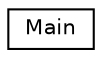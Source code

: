 digraph "Graphical Class Hierarchy"
{
  edge [fontname="Helvetica",fontsize="10",labelfontname="Helvetica",labelfontsize="10"];
  node [fontname="Helvetica",fontsize="10",shape=record];
  rankdir="LR";
  Node1 [label="Main",height=0.2,width=0.4,color="black", fillcolor="white", style="filled",URL="$classMain.html"];
}
